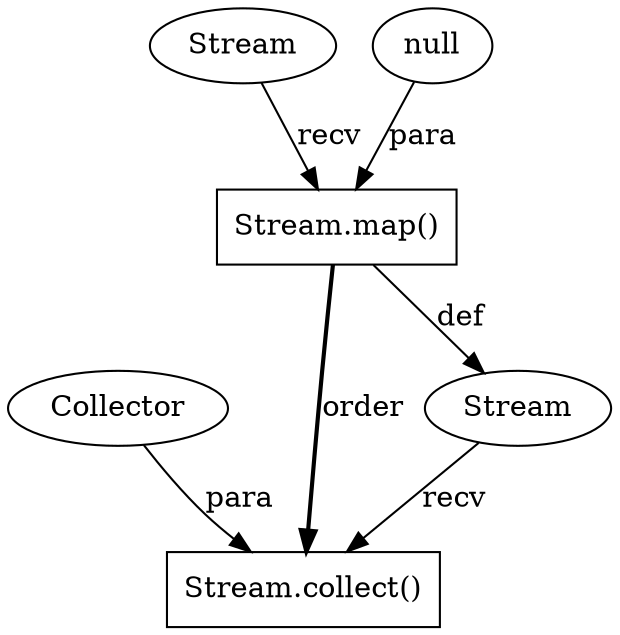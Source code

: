 digraph "AUG" {

  1 [ label="Stream.collect()" shape="box" ];
  2 [ label="Collector" shape="ellipse" ];
  3 [ label="Stream" shape="ellipse" ];
  4 [ label="Stream.map()" shape="box" ];
  5 [ label="Stream" shape="ellipse" ];
  6 [ label="null" shape="ellipse" ];
  2 -> 1 [ label="para" style="solid" ];
  4 -> 1 [ label="order" style="bold" ];
  3 -> 1 [ label="recv" style="solid" ];
  4 -> 3 [ label="def" style="solid" ];
  5 -> 4 [ label="recv" style="solid" ];
  6 -> 4 [ label="para" style="solid" ];
}
